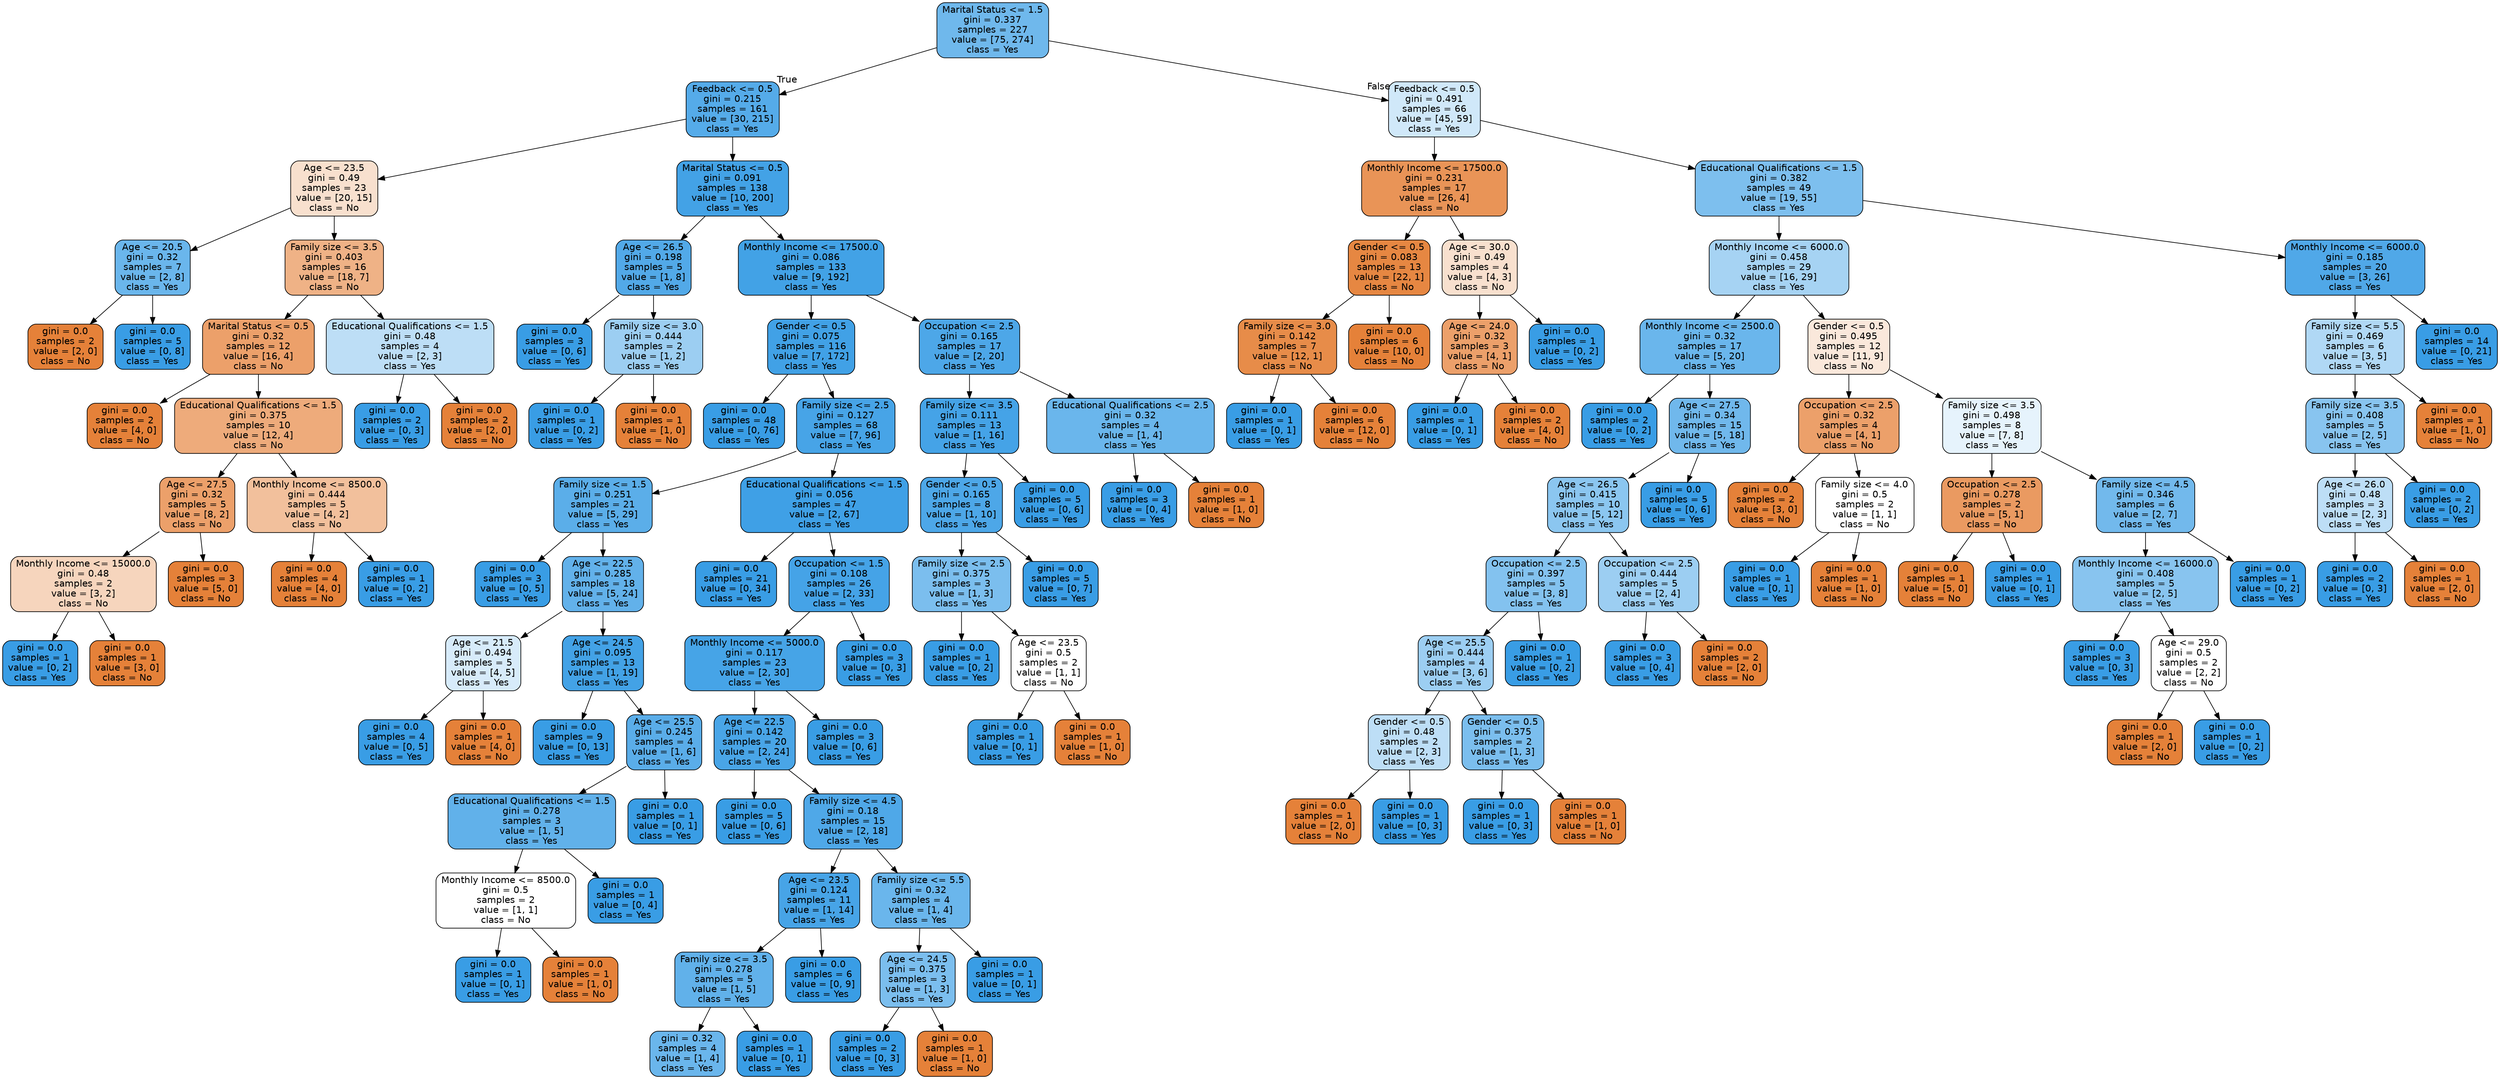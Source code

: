 digraph Tree {
node [shape=box, style="filled, rounded", color="black", fontname="helvetica"] ;
edge [fontname="helvetica"] ;
0 [label="Marital Status <= 1.5\ngini = 0.337\nsamples = 227\nvalue = [75, 274]\nclass = Yes", fillcolor="#6fb8ec"] ;
1 [label="Feedback <= 0.5\ngini = 0.215\nsamples = 161\nvalue = [30, 215]\nclass = Yes", fillcolor="#55abe9"] ;
0 -> 1 [labeldistance=2.5, labelangle=45, headlabel="True"] ;
2 [label="Age <= 23.5\ngini = 0.49\nsamples = 23\nvalue = [20, 15]\nclass = No", fillcolor="#f8e0ce"] ;
1 -> 2 ;
3 [label="Age <= 20.5\ngini = 0.32\nsamples = 7\nvalue = [2, 8]\nclass = Yes", fillcolor="#6ab6ec"] ;
2 -> 3 ;
4 [label="gini = 0.0\nsamples = 2\nvalue = [2, 0]\nclass = No", fillcolor="#e58139"] ;
3 -> 4 ;
5 [label="gini = 0.0\nsamples = 5\nvalue = [0, 8]\nclass = Yes", fillcolor="#399de5"] ;
3 -> 5 ;
6 [label="Family size <= 3.5\ngini = 0.403\nsamples = 16\nvalue = [18, 7]\nclass = No", fillcolor="#efb286"] ;
2 -> 6 ;
7 [label="Marital Status <= 0.5\ngini = 0.32\nsamples = 12\nvalue = [16, 4]\nclass = No", fillcolor="#eca06a"] ;
6 -> 7 ;
8 [label="gini = 0.0\nsamples = 2\nvalue = [4, 0]\nclass = No", fillcolor="#e58139"] ;
7 -> 8 ;
9 [label="Educational Qualifications <= 1.5\ngini = 0.375\nsamples = 10\nvalue = [12, 4]\nclass = No", fillcolor="#eeab7b"] ;
7 -> 9 ;
10 [label="Age <= 27.5\ngini = 0.32\nsamples = 5\nvalue = [8, 2]\nclass = No", fillcolor="#eca06a"] ;
9 -> 10 ;
11 [label="Monthly Income <= 15000.0\ngini = 0.48\nsamples = 2\nvalue = [3, 2]\nclass = No", fillcolor="#f6d5bd"] ;
10 -> 11 ;
12 [label="gini = 0.0\nsamples = 1\nvalue = [0, 2]\nclass = Yes", fillcolor="#399de5"] ;
11 -> 12 ;
13 [label="gini = 0.0\nsamples = 1\nvalue = [3, 0]\nclass = No", fillcolor="#e58139"] ;
11 -> 13 ;
14 [label="gini = 0.0\nsamples = 3\nvalue = [5, 0]\nclass = No", fillcolor="#e58139"] ;
10 -> 14 ;
15 [label="Monthly Income <= 8500.0\ngini = 0.444\nsamples = 5\nvalue = [4, 2]\nclass = No", fillcolor="#f2c09c"] ;
9 -> 15 ;
16 [label="gini = 0.0\nsamples = 4\nvalue = [4, 0]\nclass = No", fillcolor="#e58139"] ;
15 -> 16 ;
17 [label="gini = 0.0\nsamples = 1\nvalue = [0, 2]\nclass = Yes", fillcolor="#399de5"] ;
15 -> 17 ;
18 [label="Educational Qualifications <= 1.5\ngini = 0.48\nsamples = 4\nvalue = [2, 3]\nclass = Yes", fillcolor="#bddef6"] ;
6 -> 18 ;
19 [label="gini = 0.0\nsamples = 2\nvalue = [0, 3]\nclass = Yes", fillcolor="#399de5"] ;
18 -> 19 ;
20 [label="gini = 0.0\nsamples = 2\nvalue = [2, 0]\nclass = No", fillcolor="#e58139"] ;
18 -> 20 ;
21 [label="Marital Status <= 0.5\ngini = 0.091\nsamples = 138\nvalue = [10, 200]\nclass = Yes", fillcolor="#43a2e6"] ;
1 -> 21 ;
22 [label="Age <= 26.5\ngini = 0.198\nsamples = 5\nvalue = [1, 8]\nclass = Yes", fillcolor="#52a9e8"] ;
21 -> 22 ;
23 [label="gini = 0.0\nsamples = 3\nvalue = [0, 6]\nclass = Yes", fillcolor="#399de5"] ;
22 -> 23 ;
24 [label="Family size <= 3.0\ngini = 0.444\nsamples = 2\nvalue = [1, 2]\nclass = Yes", fillcolor="#9ccef2"] ;
22 -> 24 ;
25 [label="gini = 0.0\nsamples = 1\nvalue = [0, 2]\nclass = Yes", fillcolor="#399de5"] ;
24 -> 25 ;
26 [label="gini = 0.0\nsamples = 1\nvalue = [1, 0]\nclass = No", fillcolor="#e58139"] ;
24 -> 26 ;
27 [label="Monthly Income <= 17500.0\ngini = 0.086\nsamples = 133\nvalue = [9, 192]\nclass = Yes", fillcolor="#42a2e6"] ;
21 -> 27 ;
28 [label="Gender <= 0.5\ngini = 0.075\nsamples = 116\nvalue = [7, 172]\nclass = Yes", fillcolor="#41a1e6"] ;
27 -> 28 ;
29 [label="gini = 0.0\nsamples = 48\nvalue = [0, 76]\nclass = Yes", fillcolor="#399de5"] ;
28 -> 29 ;
30 [label="Family size <= 2.5\ngini = 0.127\nsamples = 68\nvalue = [7, 96]\nclass = Yes", fillcolor="#47a4e7"] ;
28 -> 30 ;
31 [label="Family size <= 1.5\ngini = 0.251\nsamples = 21\nvalue = [5, 29]\nclass = Yes", fillcolor="#5baee9"] ;
30 -> 31 ;
32 [label="gini = 0.0\nsamples = 3\nvalue = [0, 5]\nclass = Yes", fillcolor="#399de5"] ;
31 -> 32 ;
33 [label="Age <= 22.5\ngini = 0.285\nsamples = 18\nvalue = [5, 24]\nclass = Yes", fillcolor="#62b1ea"] ;
31 -> 33 ;
34 [label="Age <= 21.5\ngini = 0.494\nsamples = 5\nvalue = [4, 5]\nclass = Yes", fillcolor="#d7ebfa"] ;
33 -> 34 ;
35 [label="gini = 0.0\nsamples = 4\nvalue = [0, 5]\nclass = Yes", fillcolor="#399de5"] ;
34 -> 35 ;
36 [label="gini = 0.0\nsamples = 1\nvalue = [4, 0]\nclass = No", fillcolor="#e58139"] ;
34 -> 36 ;
37 [label="Age <= 24.5\ngini = 0.095\nsamples = 13\nvalue = [1, 19]\nclass = Yes", fillcolor="#43a2e6"] ;
33 -> 37 ;
38 [label="gini = 0.0\nsamples = 9\nvalue = [0, 13]\nclass = Yes", fillcolor="#399de5"] ;
37 -> 38 ;
39 [label="Age <= 25.5\ngini = 0.245\nsamples = 4\nvalue = [1, 6]\nclass = Yes", fillcolor="#5aade9"] ;
37 -> 39 ;
40 [label="Educational Qualifications <= 1.5\ngini = 0.278\nsamples = 3\nvalue = [1, 5]\nclass = Yes", fillcolor="#61b1ea"] ;
39 -> 40 ;
41 [label="Monthly Income <= 8500.0\ngini = 0.5\nsamples = 2\nvalue = [1, 1]\nclass = No", fillcolor="#ffffff"] ;
40 -> 41 ;
42 [label="gini = 0.0\nsamples = 1\nvalue = [0, 1]\nclass = Yes", fillcolor="#399de5"] ;
41 -> 42 ;
43 [label="gini = 0.0\nsamples = 1\nvalue = [1, 0]\nclass = No", fillcolor="#e58139"] ;
41 -> 43 ;
44 [label="gini = 0.0\nsamples = 1\nvalue = [0, 4]\nclass = Yes", fillcolor="#399de5"] ;
40 -> 44 ;
45 [label="gini = 0.0\nsamples = 1\nvalue = [0, 1]\nclass = Yes", fillcolor="#399de5"] ;
39 -> 45 ;
46 [label="Educational Qualifications <= 1.5\ngini = 0.056\nsamples = 47\nvalue = [2, 67]\nclass = Yes", fillcolor="#3fa0e6"] ;
30 -> 46 ;
47 [label="gini = 0.0\nsamples = 21\nvalue = [0, 34]\nclass = Yes", fillcolor="#399de5"] ;
46 -> 47 ;
48 [label="Occupation <= 1.5\ngini = 0.108\nsamples = 26\nvalue = [2, 33]\nclass = Yes", fillcolor="#45a3e7"] ;
46 -> 48 ;
49 [label="Monthly Income <= 5000.0\ngini = 0.117\nsamples = 23\nvalue = [2, 30]\nclass = Yes", fillcolor="#46a4e7"] ;
48 -> 49 ;
50 [label="Age <= 22.5\ngini = 0.142\nsamples = 20\nvalue = [2, 24]\nclass = Yes", fillcolor="#49a5e7"] ;
49 -> 50 ;
51 [label="gini = 0.0\nsamples = 5\nvalue = [0, 6]\nclass = Yes", fillcolor="#399de5"] ;
50 -> 51 ;
52 [label="Family size <= 4.5\ngini = 0.18\nsamples = 15\nvalue = [2, 18]\nclass = Yes", fillcolor="#4fa8e8"] ;
50 -> 52 ;
53 [label="Age <= 23.5\ngini = 0.124\nsamples = 11\nvalue = [1, 14]\nclass = Yes", fillcolor="#47a4e7"] ;
52 -> 53 ;
54 [label="Family size <= 3.5\ngini = 0.278\nsamples = 5\nvalue = [1, 5]\nclass = Yes", fillcolor="#61b1ea"] ;
53 -> 54 ;
55 [label="gini = 0.32\nsamples = 4\nvalue = [1, 4]\nclass = Yes", fillcolor="#6ab6ec"] ;
54 -> 55 ;
56 [label="gini = 0.0\nsamples = 1\nvalue = [0, 1]\nclass = Yes", fillcolor="#399de5"] ;
54 -> 56 ;
57 [label="gini = 0.0\nsamples = 6\nvalue = [0, 9]\nclass = Yes", fillcolor="#399de5"] ;
53 -> 57 ;
58 [label="Family size <= 5.5\ngini = 0.32\nsamples = 4\nvalue = [1, 4]\nclass = Yes", fillcolor="#6ab6ec"] ;
52 -> 58 ;
59 [label="Age <= 24.5\ngini = 0.375\nsamples = 3\nvalue = [1, 3]\nclass = Yes", fillcolor="#7bbeee"] ;
58 -> 59 ;
60 [label="gini = 0.0\nsamples = 2\nvalue = [0, 3]\nclass = Yes", fillcolor="#399de5"] ;
59 -> 60 ;
61 [label="gini = 0.0\nsamples = 1\nvalue = [1, 0]\nclass = No", fillcolor="#e58139"] ;
59 -> 61 ;
62 [label="gini = 0.0\nsamples = 1\nvalue = [0, 1]\nclass = Yes", fillcolor="#399de5"] ;
58 -> 62 ;
63 [label="gini = 0.0\nsamples = 3\nvalue = [0, 6]\nclass = Yes", fillcolor="#399de5"] ;
49 -> 63 ;
64 [label="gini = 0.0\nsamples = 3\nvalue = [0, 3]\nclass = Yes", fillcolor="#399de5"] ;
48 -> 64 ;
65 [label="Occupation <= 2.5\ngini = 0.165\nsamples = 17\nvalue = [2, 20]\nclass = Yes", fillcolor="#4da7e8"] ;
27 -> 65 ;
66 [label="Family size <= 3.5\ngini = 0.111\nsamples = 13\nvalue = [1, 16]\nclass = Yes", fillcolor="#45a3e7"] ;
65 -> 66 ;
67 [label="Gender <= 0.5\ngini = 0.165\nsamples = 8\nvalue = [1, 10]\nclass = Yes", fillcolor="#4da7e8"] ;
66 -> 67 ;
68 [label="Family size <= 2.5\ngini = 0.375\nsamples = 3\nvalue = [1, 3]\nclass = Yes", fillcolor="#7bbeee"] ;
67 -> 68 ;
69 [label="gini = 0.0\nsamples = 1\nvalue = [0, 2]\nclass = Yes", fillcolor="#399de5"] ;
68 -> 69 ;
70 [label="Age <= 23.5\ngini = 0.5\nsamples = 2\nvalue = [1, 1]\nclass = No", fillcolor="#ffffff"] ;
68 -> 70 ;
71 [label="gini = 0.0\nsamples = 1\nvalue = [0, 1]\nclass = Yes", fillcolor="#399de5"] ;
70 -> 71 ;
72 [label="gini = 0.0\nsamples = 1\nvalue = [1, 0]\nclass = No", fillcolor="#e58139"] ;
70 -> 72 ;
73 [label="gini = 0.0\nsamples = 5\nvalue = [0, 7]\nclass = Yes", fillcolor="#399de5"] ;
67 -> 73 ;
74 [label="gini = 0.0\nsamples = 5\nvalue = [0, 6]\nclass = Yes", fillcolor="#399de5"] ;
66 -> 74 ;
75 [label="Educational Qualifications <= 2.5\ngini = 0.32\nsamples = 4\nvalue = [1, 4]\nclass = Yes", fillcolor="#6ab6ec"] ;
65 -> 75 ;
76 [label="gini = 0.0\nsamples = 3\nvalue = [0, 4]\nclass = Yes", fillcolor="#399de5"] ;
75 -> 76 ;
77 [label="gini = 0.0\nsamples = 1\nvalue = [1, 0]\nclass = No", fillcolor="#e58139"] ;
75 -> 77 ;
78 [label="Feedback <= 0.5\ngini = 0.491\nsamples = 66\nvalue = [45, 59]\nclass = Yes", fillcolor="#d0e8f9"] ;
0 -> 78 [labeldistance=2.5, labelangle=-45, headlabel="False"] ;
79 [label="Monthly Income <= 17500.0\ngini = 0.231\nsamples = 17\nvalue = [26, 4]\nclass = No", fillcolor="#e99457"] ;
78 -> 79 ;
80 [label="Gender <= 0.5\ngini = 0.083\nsamples = 13\nvalue = [22, 1]\nclass = No", fillcolor="#e68742"] ;
79 -> 80 ;
81 [label="Family size <= 3.0\ngini = 0.142\nsamples = 7\nvalue = [12, 1]\nclass = No", fillcolor="#e78c49"] ;
80 -> 81 ;
82 [label="gini = 0.0\nsamples = 1\nvalue = [0, 1]\nclass = Yes", fillcolor="#399de5"] ;
81 -> 82 ;
83 [label="gini = 0.0\nsamples = 6\nvalue = [12, 0]\nclass = No", fillcolor="#e58139"] ;
81 -> 83 ;
84 [label="gini = 0.0\nsamples = 6\nvalue = [10, 0]\nclass = No", fillcolor="#e58139"] ;
80 -> 84 ;
85 [label="Age <= 30.0\ngini = 0.49\nsamples = 4\nvalue = [4, 3]\nclass = No", fillcolor="#f8e0ce"] ;
79 -> 85 ;
86 [label="Age <= 24.0\ngini = 0.32\nsamples = 3\nvalue = [4, 1]\nclass = No", fillcolor="#eca06a"] ;
85 -> 86 ;
87 [label="gini = 0.0\nsamples = 1\nvalue = [0, 1]\nclass = Yes", fillcolor="#399de5"] ;
86 -> 87 ;
88 [label="gini = 0.0\nsamples = 2\nvalue = [4, 0]\nclass = No", fillcolor="#e58139"] ;
86 -> 88 ;
89 [label="gini = 0.0\nsamples = 1\nvalue = [0, 2]\nclass = Yes", fillcolor="#399de5"] ;
85 -> 89 ;
90 [label="Educational Qualifications <= 1.5\ngini = 0.382\nsamples = 49\nvalue = [19, 55]\nclass = Yes", fillcolor="#7dbfee"] ;
78 -> 90 ;
91 [label="Monthly Income <= 6000.0\ngini = 0.458\nsamples = 29\nvalue = [16, 29]\nclass = Yes", fillcolor="#a6d3f3"] ;
90 -> 91 ;
92 [label="Monthly Income <= 2500.0\ngini = 0.32\nsamples = 17\nvalue = [5, 20]\nclass = Yes", fillcolor="#6ab6ec"] ;
91 -> 92 ;
93 [label="gini = 0.0\nsamples = 2\nvalue = [0, 2]\nclass = Yes", fillcolor="#399de5"] ;
92 -> 93 ;
94 [label="Age <= 27.5\ngini = 0.34\nsamples = 15\nvalue = [5, 18]\nclass = Yes", fillcolor="#70b8ec"] ;
92 -> 94 ;
95 [label="Age <= 26.5\ngini = 0.415\nsamples = 10\nvalue = [5, 12]\nclass = Yes", fillcolor="#8bc6f0"] ;
94 -> 95 ;
96 [label="Occupation <= 2.5\ngini = 0.397\nsamples = 5\nvalue = [3, 8]\nclass = Yes", fillcolor="#83c2ef"] ;
95 -> 96 ;
97 [label="Age <= 25.5\ngini = 0.444\nsamples = 4\nvalue = [3, 6]\nclass = Yes", fillcolor="#9ccef2"] ;
96 -> 97 ;
98 [label="Gender <= 0.5\ngini = 0.48\nsamples = 2\nvalue = [2, 3]\nclass = Yes", fillcolor="#bddef6"] ;
97 -> 98 ;
99 [label="gini = 0.0\nsamples = 1\nvalue = [2, 0]\nclass = No", fillcolor="#e58139"] ;
98 -> 99 ;
100 [label="gini = 0.0\nsamples = 1\nvalue = [0, 3]\nclass = Yes", fillcolor="#399de5"] ;
98 -> 100 ;
101 [label="Gender <= 0.5\ngini = 0.375\nsamples = 2\nvalue = [1, 3]\nclass = Yes", fillcolor="#7bbeee"] ;
97 -> 101 ;
102 [label="gini = 0.0\nsamples = 1\nvalue = [0, 3]\nclass = Yes", fillcolor="#399de5"] ;
101 -> 102 ;
103 [label="gini = 0.0\nsamples = 1\nvalue = [1, 0]\nclass = No", fillcolor="#e58139"] ;
101 -> 103 ;
104 [label="gini = 0.0\nsamples = 1\nvalue = [0, 2]\nclass = Yes", fillcolor="#399de5"] ;
96 -> 104 ;
105 [label="Occupation <= 2.5\ngini = 0.444\nsamples = 5\nvalue = [2, 4]\nclass = Yes", fillcolor="#9ccef2"] ;
95 -> 105 ;
106 [label="gini = 0.0\nsamples = 3\nvalue = [0, 4]\nclass = Yes", fillcolor="#399de5"] ;
105 -> 106 ;
107 [label="gini = 0.0\nsamples = 2\nvalue = [2, 0]\nclass = No", fillcolor="#e58139"] ;
105 -> 107 ;
108 [label="gini = 0.0\nsamples = 5\nvalue = [0, 6]\nclass = Yes", fillcolor="#399de5"] ;
94 -> 108 ;
109 [label="Gender <= 0.5\ngini = 0.495\nsamples = 12\nvalue = [11, 9]\nclass = No", fillcolor="#fae8db"] ;
91 -> 109 ;
110 [label="Occupation <= 2.5\ngini = 0.32\nsamples = 4\nvalue = [4, 1]\nclass = No", fillcolor="#eca06a"] ;
109 -> 110 ;
111 [label="gini = 0.0\nsamples = 2\nvalue = [3, 0]\nclass = No", fillcolor="#e58139"] ;
110 -> 111 ;
112 [label="Family size <= 4.0\ngini = 0.5\nsamples = 2\nvalue = [1, 1]\nclass = No", fillcolor="#ffffff"] ;
110 -> 112 ;
113 [label="gini = 0.0\nsamples = 1\nvalue = [0, 1]\nclass = Yes", fillcolor="#399de5"] ;
112 -> 113 ;
114 [label="gini = 0.0\nsamples = 1\nvalue = [1, 0]\nclass = No", fillcolor="#e58139"] ;
112 -> 114 ;
115 [label="Family size <= 3.5\ngini = 0.498\nsamples = 8\nvalue = [7, 8]\nclass = Yes", fillcolor="#e6f3fc"] ;
109 -> 115 ;
116 [label="Occupation <= 2.5\ngini = 0.278\nsamples = 2\nvalue = [5, 1]\nclass = No", fillcolor="#ea9a61"] ;
115 -> 116 ;
117 [label="gini = 0.0\nsamples = 1\nvalue = [5, 0]\nclass = No", fillcolor="#e58139"] ;
116 -> 117 ;
118 [label="gini = 0.0\nsamples = 1\nvalue = [0, 1]\nclass = Yes", fillcolor="#399de5"] ;
116 -> 118 ;
119 [label="Family size <= 4.5\ngini = 0.346\nsamples = 6\nvalue = [2, 7]\nclass = Yes", fillcolor="#72b9ec"] ;
115 -> 119 ;
120 [label="Monthly Income <= 16000.0\ngini = 0.408\nsamples = 5\nvalue = [2, 5]\nclass = Yes", fillcolor="#88c4ef"] ;
119 -> 120 ;
121 [label="gini = 0.0\nsamples = 3\nvalue = [0, 3]\nclass = Yes", fillcolor="#399de5"] ;
120 -> 121 ;
122 [label="Age <= 29.0\ngini = 0.5\nsamples = 2\nvalue = [2, 2]\nclass = No", fillcolor="#ffffff"] ;
120 -> 122 ;
123 [label="gini = 0.0\nsamples = 1\nvalue = [2, 0]\nclass = No", fillcolor="#e58139"] ;
122 -> 123 ;
124 [label="gini = 0.0\nsamples = 1\nvalue = [0, 2]\nclass = Yes", fillcolor="#399de5"] ;
122 -> 124 ;
125 [label="gini = 0.0\nsamples = 1\nvalue = [0, 2]\nclass = Yes", fillcolor="#399de5"] ;
119 -> 125 ;
126 [label="Monthly Income <= 6000.0\ngini = 0.185\nsamples = 20\nvalue = [3, 26]\nclass = Yes", fillcolor="#50a8e8"] ;
90 -> 126 ;
127 [label="Family size <= 5.5\ngini = 0.469\nsamples = 6\nvalue = [3, 5]\nclass = Yes", fillcolor="#b0d8f5"] ;
126 -> 127 ;
128 [label="Family size <= 3.5\ngini = 0.408\nsamples = 5\nvalue = [2, 5]\nclass = Yes", fillcolor="#88c4ef"] ;
127 -> 128 ;
129 [label="Age <= 26.0\ngini = 0.48\nsamples = 3\nvalue = [2, 3]\nclass = Yes", fillcolor="#bddef6"] ;
128 -> 129 ;
130 [label="gini = 0.0\nsamples = 2\nvalue = [0, 3]\nclass = Yes", fillcolor="#399de5"] ;
129 -> 130 ;
131 [label="gini = 0.0\nsamples = 1\nvalue = [2, 0]\nclass = No", fillcolor="#e58139"] ;
129 -> 131 ;
132 [label="gini = 0.0\nsamples = 2\nvalue = [0, 2]\nclass = Yes", fillcolor="#399de5"] ;
128 -> 132 ;
133 [label="gini = 0.0\nsamples = 1\nvalue = [1, 0]\nclass = No", fillcolor="#e58139"] ;
127 -> 133 ;
134 [label="gini = 0.0\nsamples = 14\nvalue = [0, 21]\nclass = Yes", fillcolor="#399de5"] ;
126 -> 134 ;
}